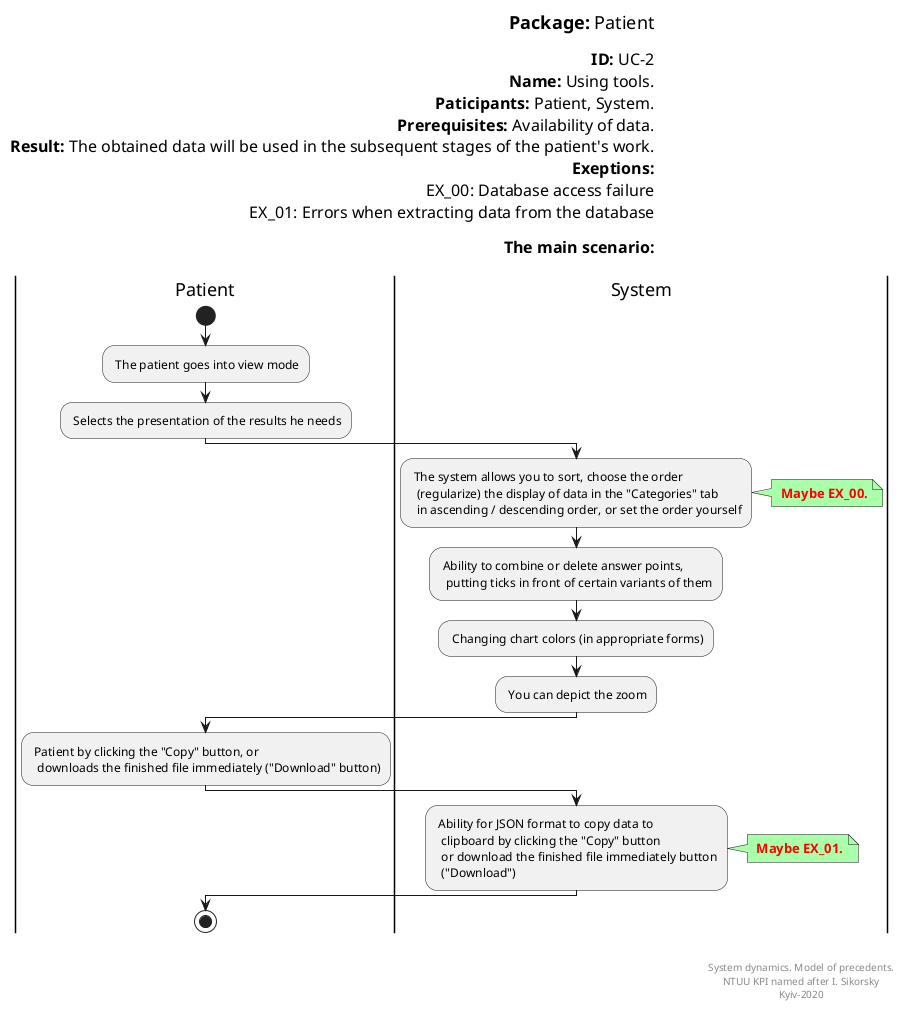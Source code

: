  @startuml Analysis Tools
left header
<font color=000 size=18><b>Package:</b> Patient

<font color=000 size=16><b>ID:</b> UC-2
<font color=000 size=16><b>Name:</b> Using tools.
<font color=000 size=16><b>Paticipants:</b> Patient, System.
<font color=000 size=16><b>Prerequisites:</b> Availability of data.
<font color=000 size=16><b>Result:</b> The obtained data will be used in the subsequent stages of the patient's work.
<font color=000 size=16><b>Exeptions:</b>
<font color=000 size=16> EX_00: Database access failure
<font color=000 size=16> EX_01: Errors when extracting data from the database

<font color=000 size=16><b>The main scenario:</b>

end header

|Patient|
start
: The patient goes into view mode;

: Selects the presentation of the results he needs;

|System|
: The system allows you to sort, choose the order
   (regularize) the display of data in the "Categories" tab
   in ascending / descending order, or set the order yourself;

note right #aaffaa
<font color=red><b> Maybe EX_00.
end note


: Ability to combine or delete answer points,
   putting ticks in front of certain variants of them;

: Changing chart colors (in appropriate forms);

: You can depict the zoom;

|Patient|
: Patient by clicking the "Copy" button, or
   downloads the finished file immediately ("Download" button);

|System|
: Ability for JSON format to copy data to
   clipboard by clicking the "Copy" button
   or download the finished file immediately button
   ("Download");

note right #aaffaa
<font color=red><b> Maybe EX_01.
end note


|Patient|
stop;

right footer


System dynamics. Model of precedents.
NTUU KPI named after I. Sikorsky
Kyiv-2020
end footer

@enduml
